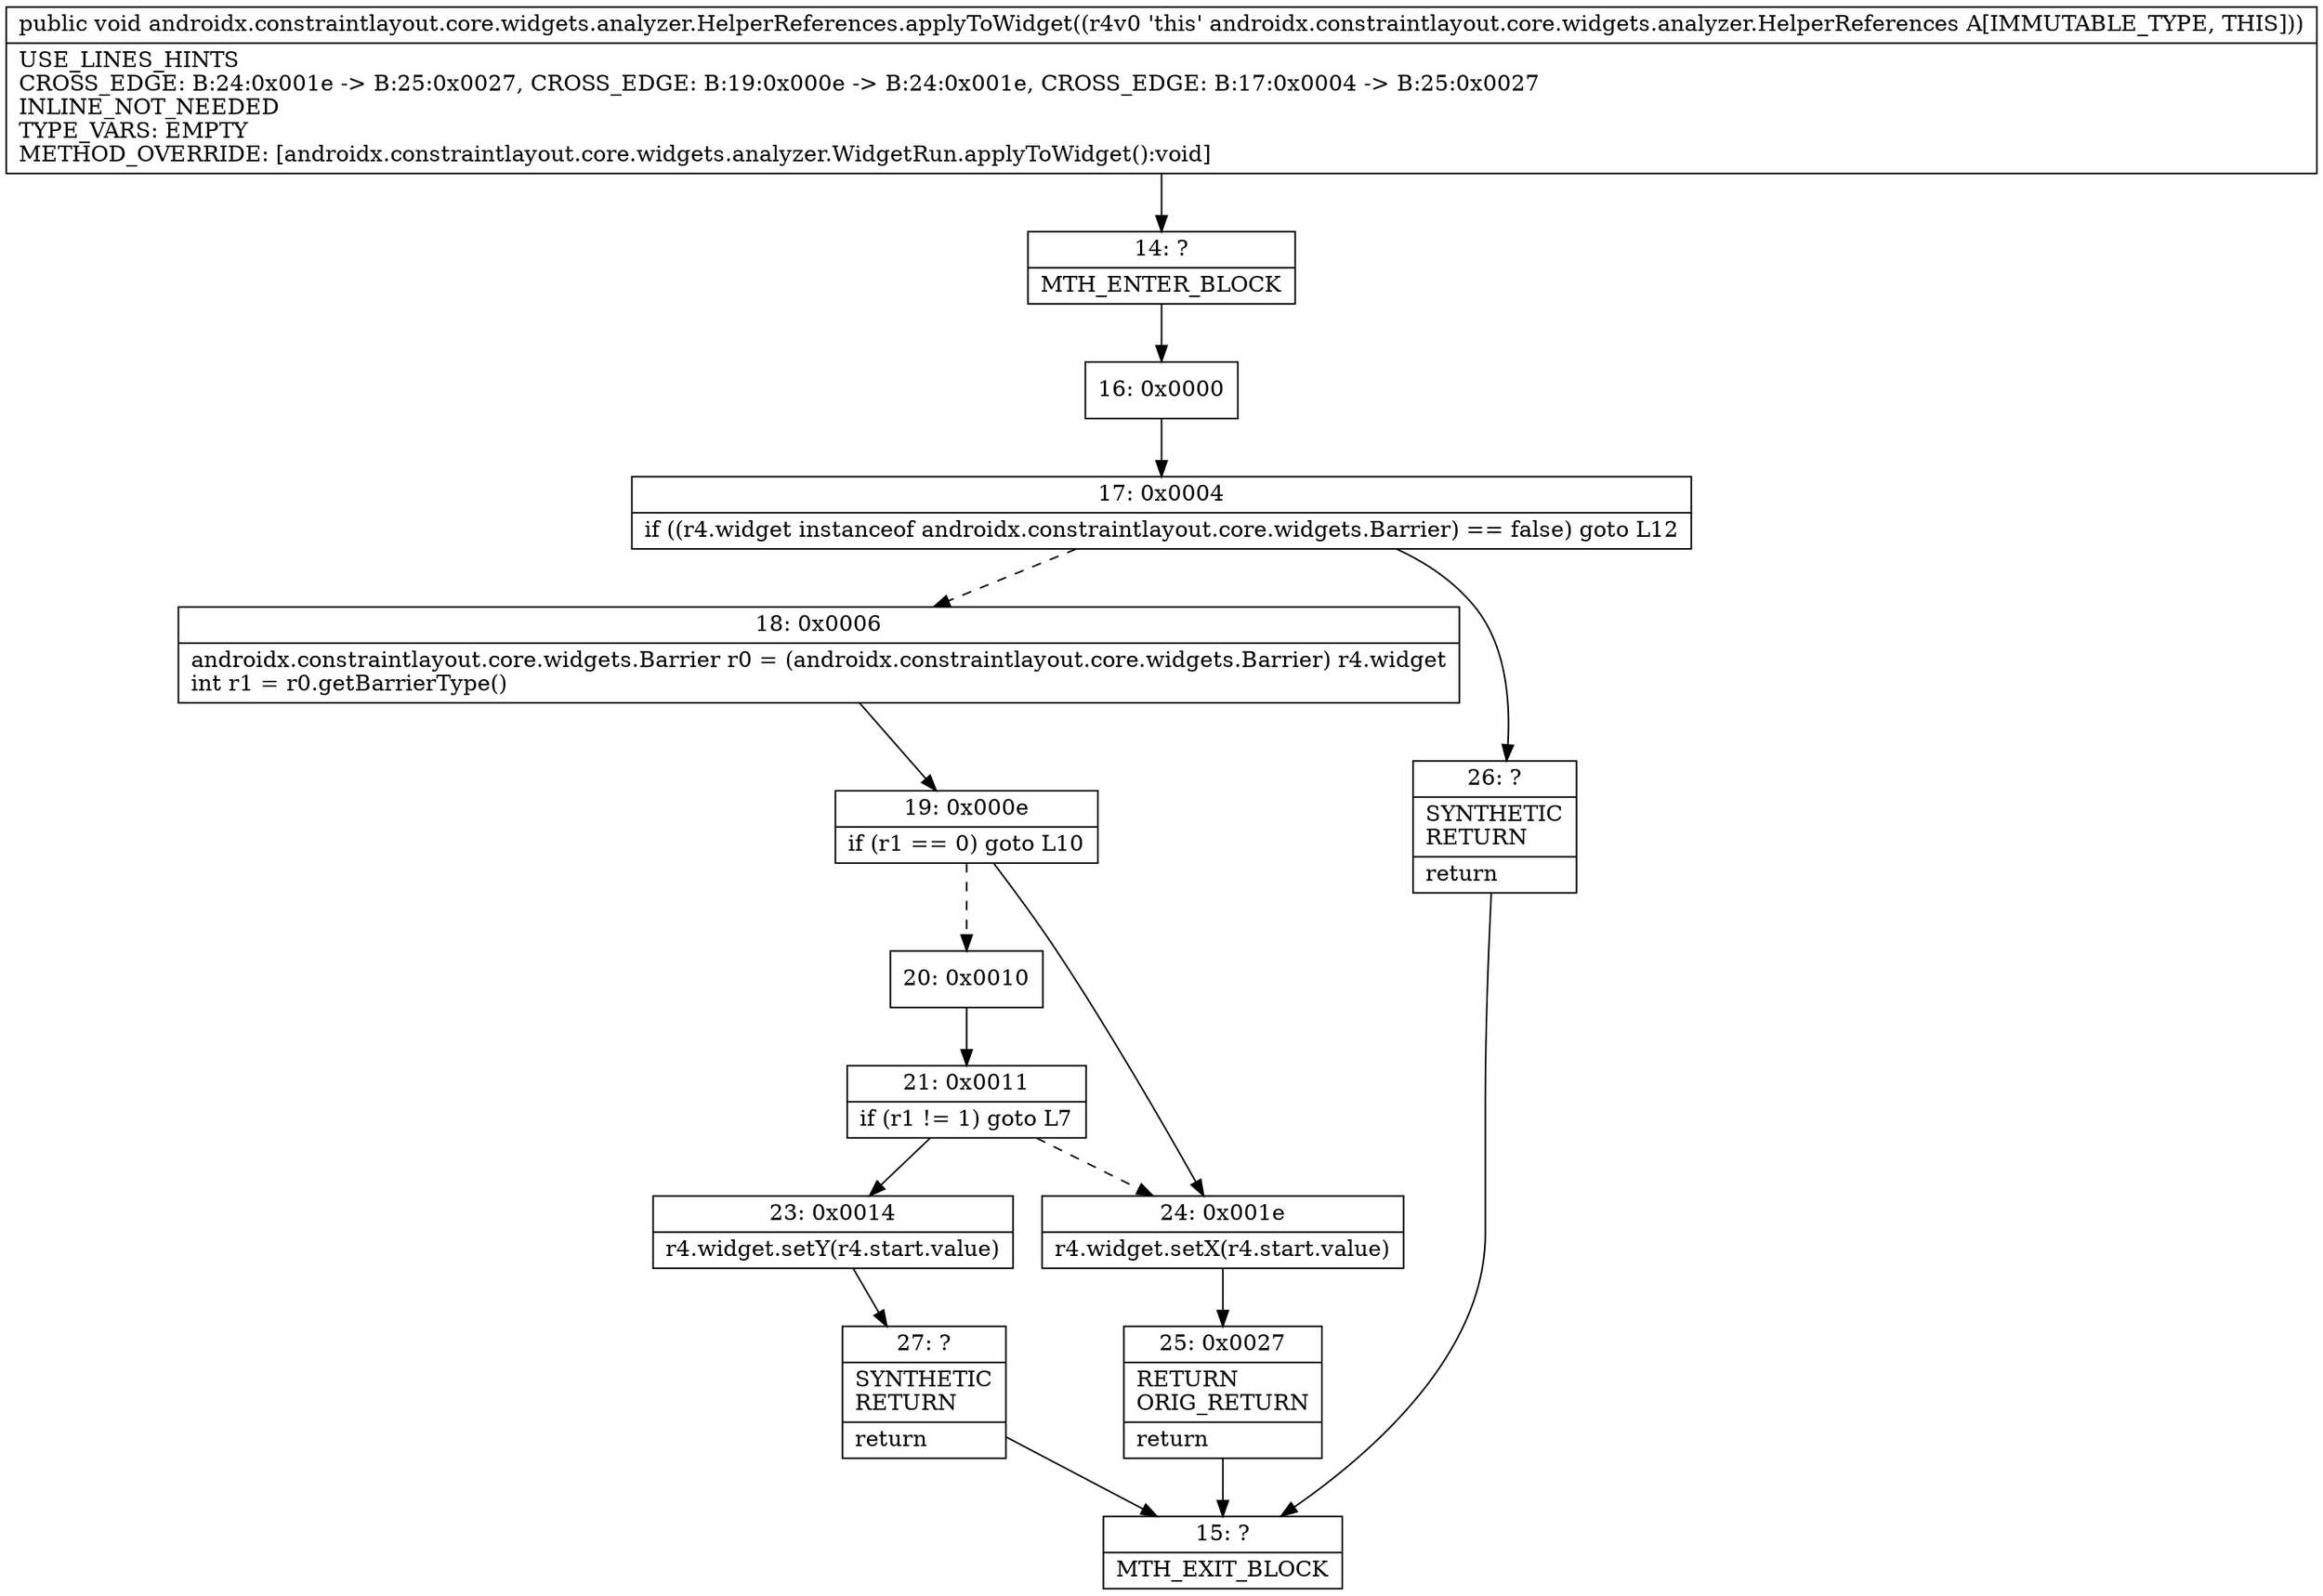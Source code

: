digraph "CFG forandroidx.constraintlayout.core.widgets.analyzer.HelperReferences.applyToWidget()V" {
Node_14 [shape=record,label="{14\:\ ?|MTH_ENTER_BLOCK\l}"];
Node_16 [shape=record,label="{16\:\ 0x0000}"];
Node_17 [shape=record,label="{17\:\ 0x0004|if ((r4.widget instanceof androidx.constraintlayout.core.widgets.Barrier) == false) goto L12\l}"];
Node_18 [shape=record,label="{18\:\ 0x0006|androidx.constraintlayout.core.widgets.Barrier r0 = (androidx.constraintlayout.core.widgets.Barrier) r4.widget\lint r1 = r0.getBarrierType()\l}"];
Node_19 [shape=record,label="{19\:\ 0x000e|if (r1 == 0) goto L10\l}"];
Node_20 [shape=record,label="{20\:\ 0x0010}"];
Node_21 [shape=record,label="{21\:\ 0x0011|if (r1 != 1) goto L7\l}"];
Node_23 [shape=record,label="{23\:\ 0x0014|r4.widget.setY(r4.start.value)\l}"];
Node_27 [shape=record,label="{27\:\ ?|SYNTHETIC\lRETURN\l|return\l}"];
Node_15 [shape=record,label="{15\:\ ?|MTH_EXIT_BLOCK\l}"];
Node_24 [shape=record,label="{24\:\ 0x001e|r4.widget.setX(r4.start.value)\l}"];
Node_25 [shape=record,label="{25\:\ 0x0027|RETURN\lORIG_RETURN\l|return\l}"];
Node_26 [shape=record,label="{26\:\ ?|SYNTHETIC\lRETURN\l|return\l}"];
MethodNode[shape=record,label="{public void androidx.constraintlayout.core.widgets.analyzer.HelperReferences.applyToWidget((r4v0 'this' androidx.constraintlayout.core.widgets.analyzer.HelperReferences A[IMMUTABLE_TYPE, THIS]))  | USE_LINES_HINTS\lCROSS_EDGE: B:24:0x001e \-\> B:25:0x0027, CROSS_EDGE: B:19:0x000e \-\> B:24:0x001e, CROSS_EDGE: B:17:0x0004 \-\> B:25:0x0027\lINLINE_NOT_NEEDED\lTYPE_VARS: EMPTY\lMETHOD_OVERRIDE: [androidx.constraintlayout.core.widgets.analyzer.WidgetRun.applyToWidget():void]\l}"];
MethodNode -> Node_14;Node_14 -> Node_16;
Node_16 -> Node_17;
Node_17 -> Node_18[style=dashed];
Node_17 -> Node_26;
Node_18 -> Node_19;
Node_19 -> Node_20[style=dashed];
Node_19 -> Node_24;
Node_20 -> Node_21;
Node_21 -> Node_23;
Node_21 -> Node_24[style=dashed];
Node_23 -> Node_27;
Node_27 -> Node_15;
Node_24 -> Node_25;
Node_25 -> Node_15;
Node_26 -> Node_15;
}

